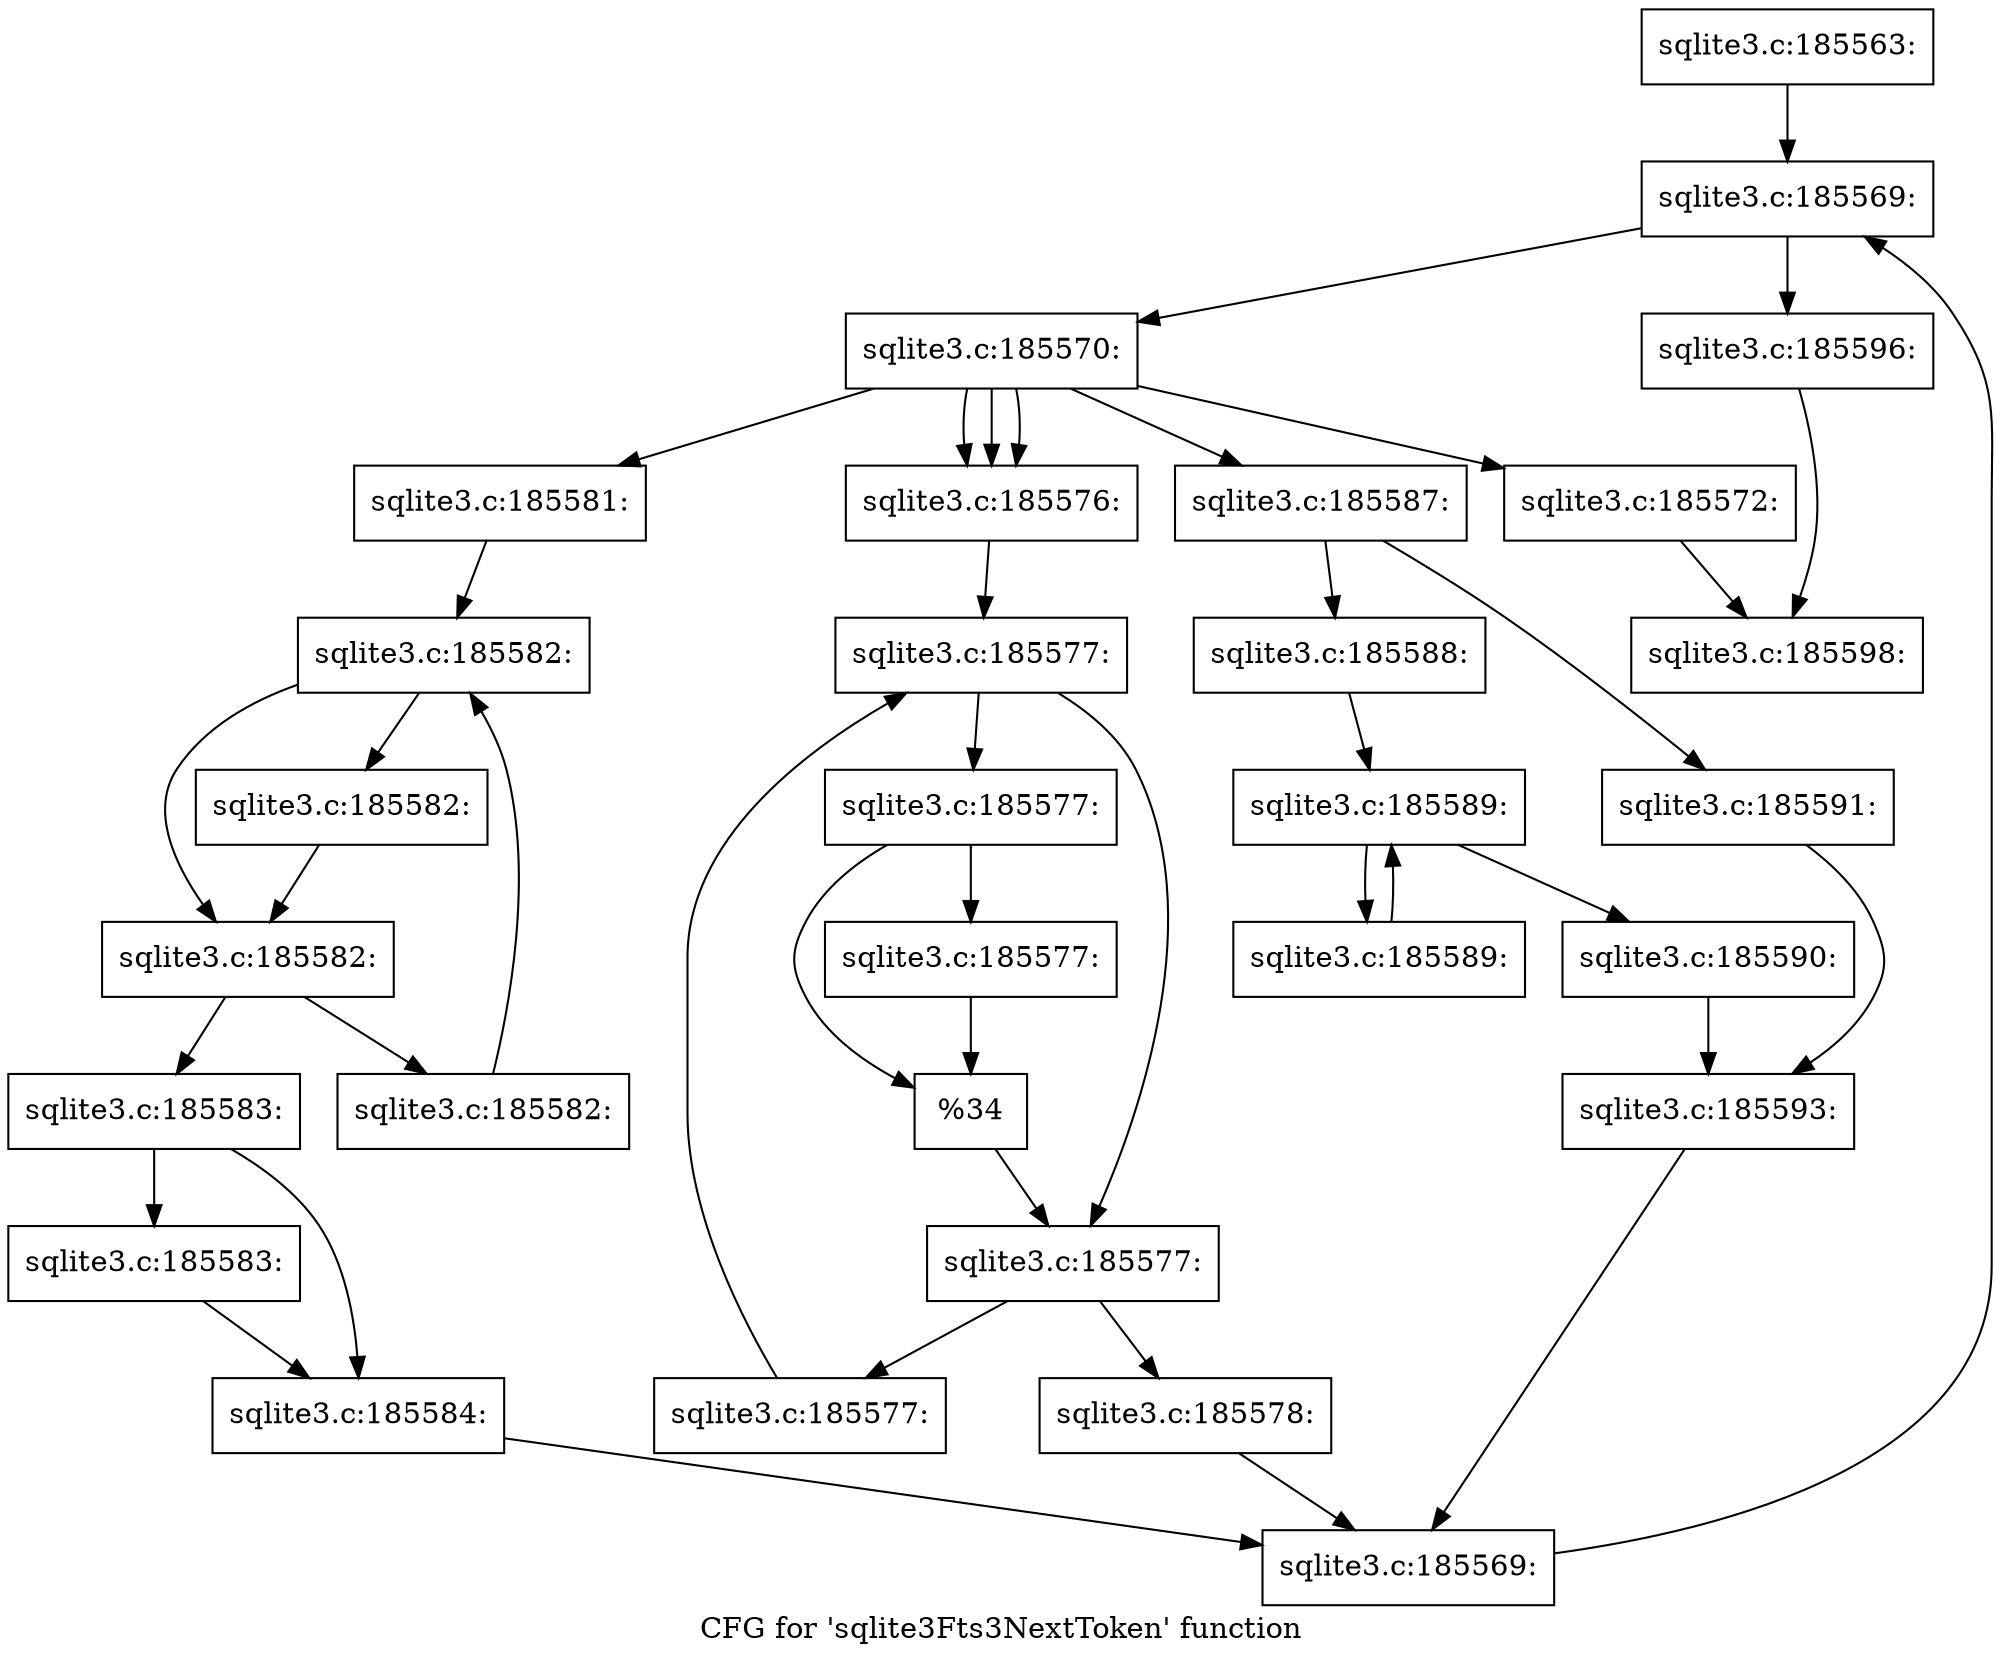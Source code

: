 digraph "CFG for 'sqlite3Fts3NextToken' function" {
	label="CFG for 'sqlite3Fts3NextToken' function";

	Node0x55c0fad5a8e0 [shape=record,label="{sqlite3.c:185563:}"];
	Node0x55c0fad5a8e0 -> Node0x55c0fad5ec00;
	Node0x55c0fad5ec00 [shape=record,label="{sqlite3.c:185569:}"];
	Node0x55c0fad5ec00 -> Node0x55c0fad5efb0;
	Node0x55c0fad5ec00 -> Node0x55c0fad5ed60;
	Node0x55c0fad5efb0 [shape=record,label="{sqlite3.c:185570:}"];
	Node0x55c0fad5efb0 -> Node0x55c0fad5f700;
	Node0x55c0fad5efb0 -> Node0x55c0fad5fae0;
	Node0x55c0fad5efb0 -> Node0x55c0fad5fc90;
	Node0x55c0fad5efb0 -> Node0x55c0fad5fc90;
	Node0x55c0fad5efb0 -> Node0x55c0fad5fc90;
	Node0x55c0fad5efb0 -> Node0x55c0fad61520;
	Node0x55c0fad5fae0 [shape=record,label="{sqlite3.c:185572:}"];
	Node0x55c0fad5fae0 -> Node0x55c0fad5aa60;
	Node0x55c0fad5fc90 [shape=record,label="{sqlite3.c:185576:}"];
	Node0x55c0fad5fc90 -> Node0x55c0fad5ff10;
	Node0x55c0fad5ff10 [shape=record,label="{sqlite3.c:185577:}"];
	Node0x55c0fad5ff10 -> Node0x55c0fad60140;
	Node0x55c0fad5ff10 -> Node0x55c0fad600f0;
	Node0x55c0fad60140 [shape=record,label="{sqlite3.c:185577:}"];
	Node0x55c0fad60140 -> Node0x55c0fad606f0;
	Node0x55c0fad60140 -> Node0x55c0fad60740;
	Node0x55c0fad60740 [shape=record,label="{sqlite3.c:185577:}"];
	Node0x55c0fad60740 -> Node0x55c0fad606f0;
	Node0x55c0fad606f0 [shape=record,label="{%34}"];
	Node0x55c0fad606f0 -> Node0x55c0fad600f0;
	Node0x55c0fad600f0 [shape=record,label="{sqlite3.c:185577:}"];
	Node0x55c0fad600f0 -> Node0x55c0fad612d0;
	Node0x55c0fad600f0 -> Node0x55c0fad60070;
	Node0x55c0fad612d0 [shape=record,label="{sqlite3.c:185577:}"];
	Node0x55c0fad612d0 -> Node0x55c0fad5ff10;
	Node0x55c0fad60070 [shape=record,label="{sqlite3.c:185578:}"];
	Node0x55c0fad60070 -> Node0x55c0fad5f5a0;
	Node0x55c0fad61520 [shape=record,label="{sqlite3.c:185581:}"];
	Node0x55c0fad61520 -> Node0x55c0fad61830;
	Node0x55c0fad61830 [shape=record,label="{sqlite3.c:185582:}"];
	Node0x55c0fad61830 -> Node0x55c0fad61a60;
	Node0x55c0fad61830 -> Node0x55c0fad61a10;
	Node0x55c0fad61a60 [shape=record,label="{sqlite3.c:185582:}"];
	Node0x55c0fad61a60 -> Node0x55c0fad61a10;
	Node0x55c0fad61a10 [shape=record,label="{sqlite3.c:185582:}"];
	Node0x55c0fad61a10 -> Node0x55c0fad622a0;
	Node0x55c0fad61a10 -> Node0x55c0fad61990;
	Node0x55c0fad622a0 [shape=record,label="{sqlite3.c:185582:}"];
	Node0x55c0fad622a0 -> Node0x55c0fad61830;
	Node0x55c0fad61990 [shape=record,label="{sqlite3.c:185583:}"];
	Node0x55c0fad61990 -> Node0x55c0fad62650;
	Node0x55c0fad61990 -> Node0x55c0fad626a0;
	Node0x55c0fad62650 [shape=record,label="{sqlite3.c:185583:}"];
	Node0x55c0fad62650 -> Node0x55c0fad626a0;
	Node0x55c0fad626a0 [shape=record,label="{sqlite3.c:185584:}"];
	Node0x55c0fad626a0 -> Node0x55c0fad5f5a0;
	Node0x55c0fad5f700 [shape=record,label="{sqlite3.c:185587:}"];
	Node0x55c0fad5f700 -> Node0x55c0fad62ce0;
	Node0x55c0fad5f700 -> Node0x55c0fad62d80;
	Node0x55c0fad62ce0 [shape=record,label="{sqlite3.c:185588:}"];
	Node0x55c0fad62ce0 -> Node0x55c0fad63450;
	Node0x55c0fad63450 [shape=record,label="{sqlite3.c:185589:}"];
	Node0x55c0fad63450 -> Node0x55c0fad638a0;
	Node0x55c0fad63450 -> Node0x55c0fad635b0;
	Node0x55c0fad638a0 [shape=record,label="{sqlite3.c:185589:}"];
	Node0x55c0fad638a0 -> Node0x55c0fad63450;
	Node0x55c0fad635b0 [shape=record,label="{sqlite3.c:185590:}"];
	Node0x55c0fad635b0 -> Node0x55c0fad62d30;
	Node0x55c0fad62d80 [shape=record,label="{sqlite3.c:185591:}"];
	Node0x55c0fad62d80 -> Node0x55c0fad62d30;
	Node0x55c0fad62d30 [shape=record,label="{sqlite3.c:185593:}"];
	Node0x55c0fad62d30 -> Node0x55c0fad5f5a0;
	Node0x55c0fad5f5a0 [shape=record,label="{sqlite3.c:185569:}"];
	Node0x55c0fad5f5a0 -> Node0x55c0fad5ec00;
	Node0x55c0fad5ed60 [shape=record,label="{sqlite3.c:185596:}"];
	Node0x55c0fad5ed60 -> Node0x55c0fad5aa60;
	Node0x55c0fad5aa60 [shape=record,label="{sqlite3.c:185598:}"];
}
